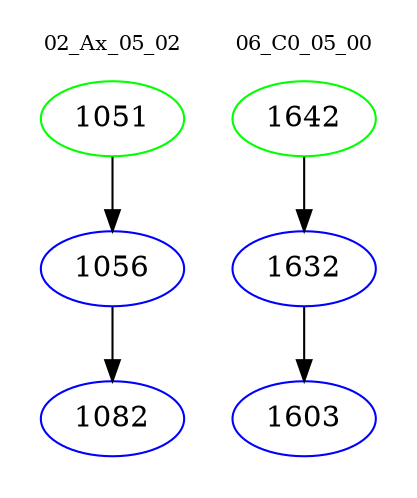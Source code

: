 digraph{
subgraph cluster_0 {
color = white
label = "02_Ax_05_02";
fontsize=10;
T0_1051 [label="1051", color="green"]
T0_1051 -> T0_1056 [color="black"]
T0_1056 [label="1056", color="blue"]
T0_1056 -> T0_1082 [color="black"]
T0_1082 [label="1082", color="blue"]
}
subgraph cluster_1 {
color = white
label = "06_C0_05_00";
fontsize=10;
T1_1642 [label="1642", color="green"]
T1_1642 -> T1_1632 [color="black"]
T1_1632 [label="1632", color="blue"]
T1_1632 -> T1_1603 [color="black"]
T1_1603 [label="1603", color="blue"]
}
}

